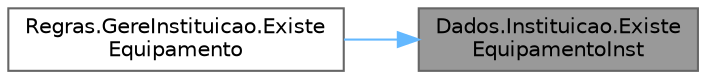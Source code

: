 digraph "Dados.Instituicao.ExisteEquipamentoInst"
{
 // LATEX_PDF_SIZE
  bgcolor="transparent";
  edge [fontname=Helvetica,fontsize=10,labelfontname=Helvetica,labelfontsize=10];
  node [fontname=Helvetica,fontsize=10,shape=box,height=0.2,width=0.4];
  rankdir="RL";
  Node1 [id="Node000001",label="Dados.Instituicao.Existe\lEquipamentoInst",height=0.2,width=0.4,color="gray40", fillcolor="grey60", style="filled", fontcolor="black",tooltip="Funcao que verifica se existe um determinado equipamento na lista de equipamentos da instituicao."];
  Node1 -> Node2 [id="edge1_Node000001_Node000002",dir="back",color="steelblue1",style="solid",tooltip=" "];
  Node2 [id="Node000002",label="Regras.GereInstituicao.Existe\lEquipamento",height=0.2,width=0.4,color="grey40", fillcolor="white", style="filled",URL="$class_regras_1_1_gere_instituicao.html#adb2c34df0d50ce87bb12a323b8e2c44e",tooltip="Funcao que verifica se um equipamento existe na instituicao."];
}
